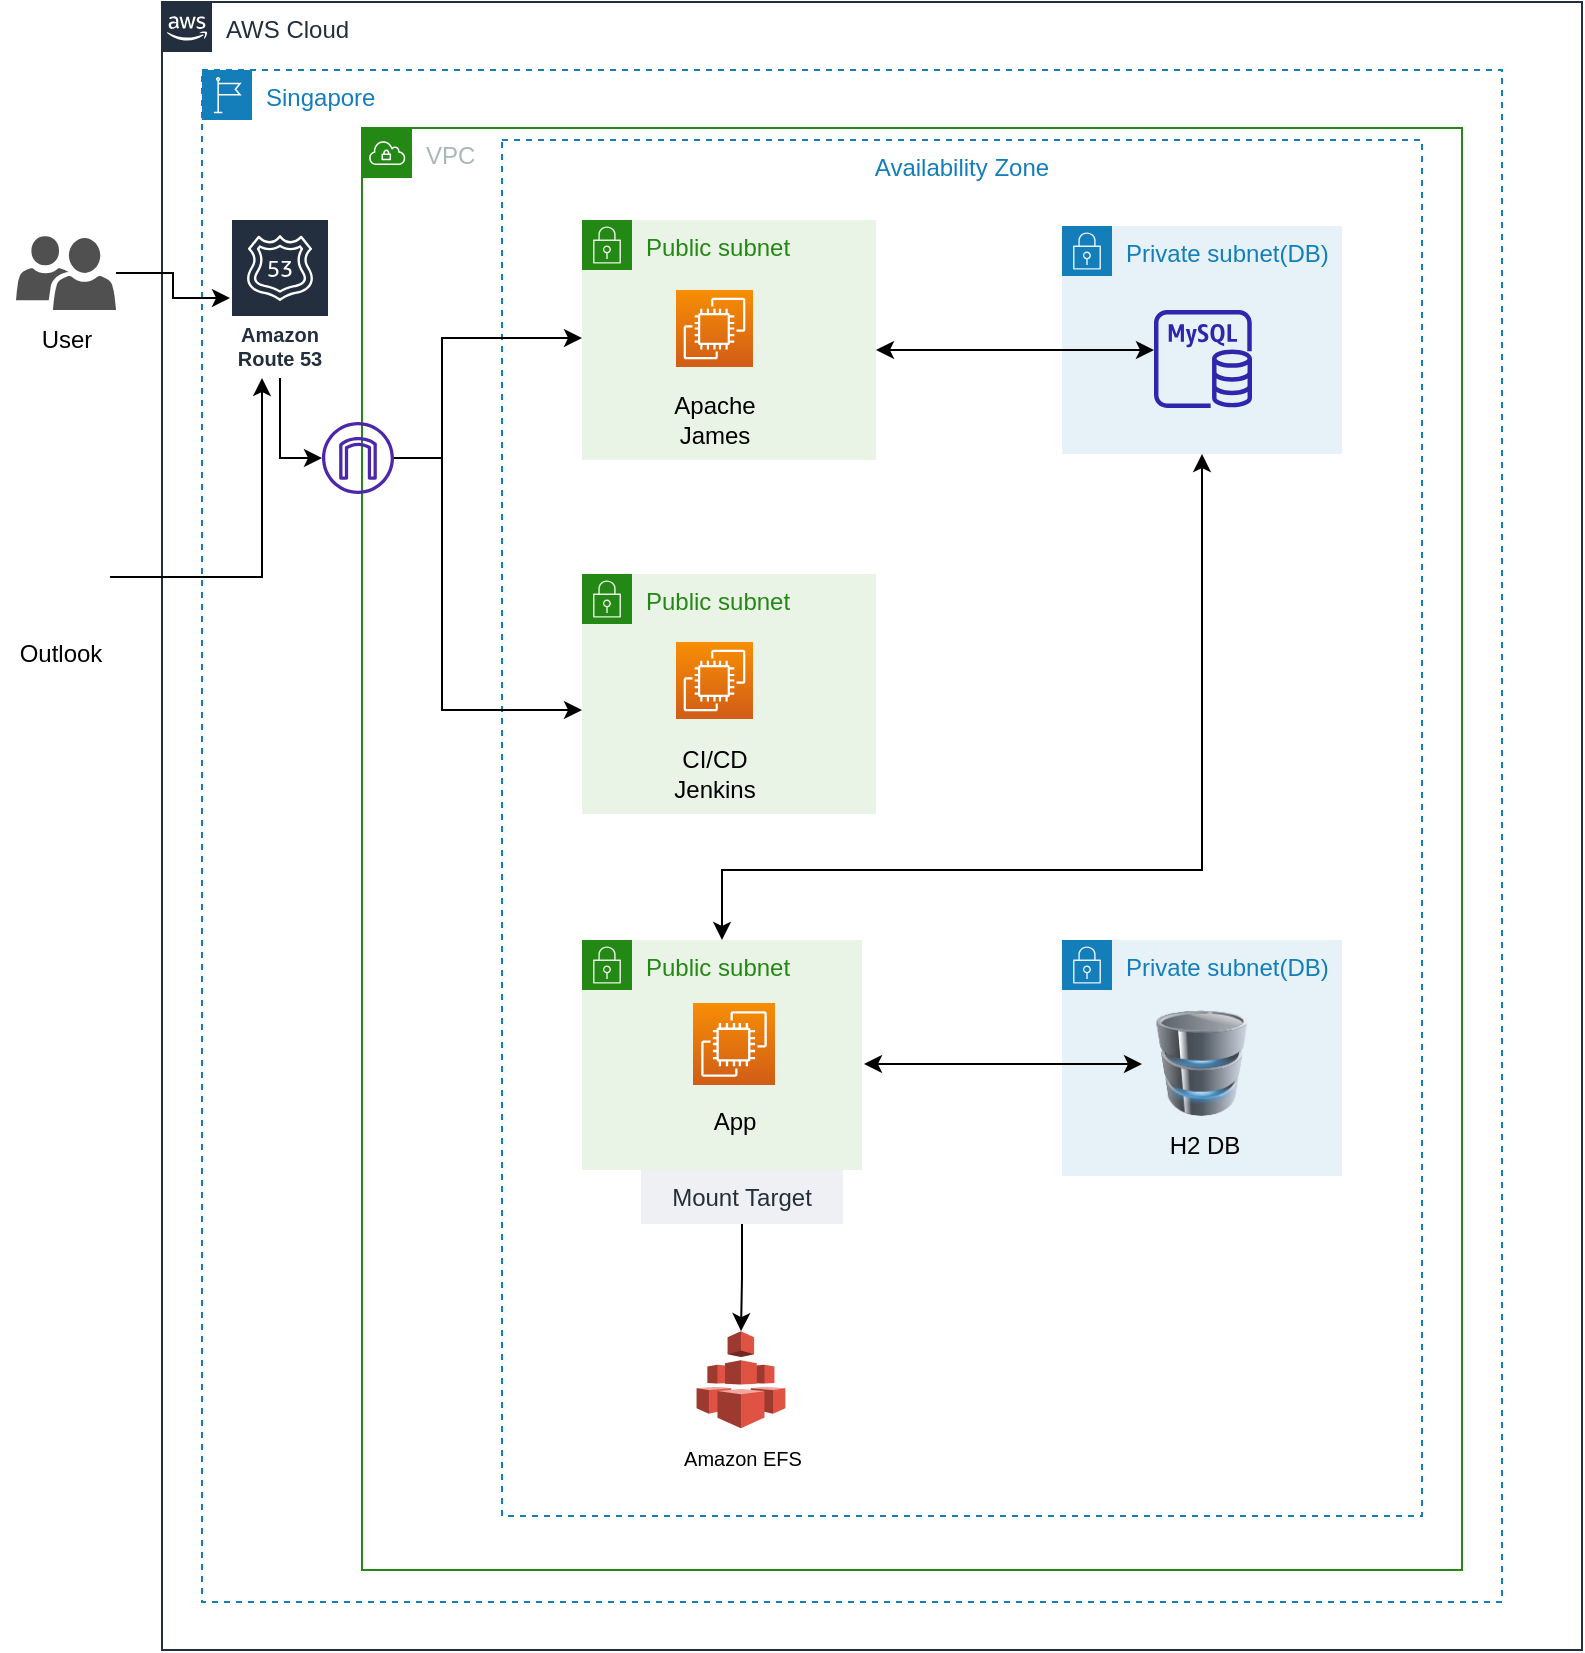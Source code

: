 <mxfile version="20.2.0" type="github">
  <diagram id="Zue_eKCFJt0pqccLzbwO" name="페이지-1">
    <mxGraphModel dx="2376" dy="2389" grid="1" gridSize="10" guides="1" tooltips="1" connect="1" arrows="1" fold="1" page="1" pageScale="1" pageWidth="1169" pageHeight="827" math="0" shadow="0">
      <root>
        <mxCell id="0" />
        <mxCell id="1" parent="0" />
        <mxCell id="9HHPdQ6lVdwMARaH89F9-38" value="AWS Cloud" style="points=[[0,0],[0.25,0],[0.5,0],[0.75,0],[1,0],[1,0.25],[1,0.5],[1,0.75],[1,1],[0.75,1],[0.5,1],[0.25,1],[0,1],[0,0.75],[0,0.5],[0,0.25]];outlineConnect=0;gradientColor=none;html=1;whiteSpace=wrap;fontSize=12;fontStyle=0;container=1;pointerEvents=0;collapsible=0;recursiveResize=0;shape=mxgraph.aws4.group;grIcon=mxgraph.aws4.group_aws_cloud_alt;strokeColor=#232F3E;fillColor=none;verticalAlign=top;align=left;spacingLeft=30;fontColor=#232F3E;dashed=0;" vertex="1" parent="1">
          <mxGeometry x="-1016" y="-1654" width="710" height="824" as="geometry" />
        </mxCell>
        <mxCell id="9HHPdQ6lVdwMARaH89F9-39" value="Singapore" style="points=[[0,0],[0.25,0],[0.5,0],[0.75,0],[1,0],[1,0.25],[1,0.5],[1,0.75],[1,1],[0.75,1],[0.5,1],[0.25,1],[0,1],[0,0.75],[0,0.5],[0,0.25]];outlineConnect=0;gradientColor=none;html=1;whiteSpace=wrap;fontSize=12;fontStyle=0;container=1;pointerEvents=0;collapsible=0;recursiveResize=0;shape=mxgraph.aws4.group;grIcon=mxgraph.aws4.group_region;strokeColor=#147EBA;fillColor=none;verticalAlign=top;align=left;spacingLeft=30;fontColor=#147EBA;dashed=1;" vertex="1" parent="9HHPdQ6lVdwMARaH89F9-38">
          <mxGeometry x="20" y="34" width="650" height="766" as="geometry" />
        </mxCell>
        <mxCell id="9HHPdQ6lVdwMARaH89F9-65" value="VPC" style="points=[[0,0],[0.25,0],[0.5,0],[0.75,0],[1,0],[1,0.25],[1,0.5],[1,0.75],[1,1],[0.75,1],[0.5,1],[0.25,1],[0,1],[0,0.75],[0,0.5],[0,0.25]];outlineConnect=0;gradientColor=none;html=1;whiteSpace=wrap;fontSize=12;fontStyle=0;container=1;pointerEvents=0;collapsible=0;recursiveResize=0;shape=mxgraph.aws4.group;grIcon=mxgraph.aws4.group_vpc;strokeColor=#248814;fillColor=none;verticalAlign=top;align=left;spacingLeft=30;fontColor=#AAB7B8;dashed=0;" vertex="1" parent="9HHPdQ6lVdwMARaH89F9-39">
          <mxGeometry x="80" y="29" width="550" height="721" as="geometry" />
        </mxCell>
        <mxCell id="9HHPdQ6lVdwMARaH89F9-146" value="Availability Zone" style="fillColor=none;strokeColor=#147EBA;dashed=1;verticalAlign=top;fontStyle=0;fontColor=#147EBA;" vertex="1" parent="9HHPdQ6lVdwMARaH89F9-65">
          <mxGeometry x="70" y="6" width="460" height="688" as="geometry" />
        </mxCell>
        <mxCell id="9HHPdQ6lVdwMARaH89F9-69" value="Public subnet" style="points=[[0,0],[0.25,0],[0.5,0],[0.75,0],[1,0],[1,0.25],[1,0.5],[1,0.75],[1,1],[0.75,1],[0.5,1],[0.25,1],[0,1],[0,0.75],[0,0.5],[0,0.25]];outlineConnect=0;gradientColor=none;html=1;whiteSpace=wrap;fontSize=12;fontStyle=0;container=1;pointerEvents=0;collapsible=0;recursiveResize=0;shape=mxgraph.aws4.group;grIcon=mxgraph.aws4.group_security_group;grStroke=0;strokeColor=#248814;fillColor=#E9F3E6;verticalAlign=top;align=left;spacingLeft=30;fontColor=#248814;dashed=0;" vertex="1" parent="9HHPdQ6lVdwMARaH89F9-65">
          <mxGeometry x="110" y="46" width="147" height="120" as="geometry" />
        </mxCell>
        <mxCell id="9HHPdQ6lVdwMARaH89F9-83" value="" style="sketch=0;points=[[0,0,0],[0.25,0,0],[0.5,0,0],[0.75,0,0],[1,0,0],[0,1,0],[0.25,1,0],[0.5,1,0],[0.75,1,0],[1,1,0],[0,0.25,0],[0,0.5,0],[0,0.75,0],[1,0.25,0],[1,0.5,0],[1,0.75,0]];outlineConnect=0;fontColor=#232F3E;gradientColor=#F78E04;gradientDirection=north;fillColor=#D05C17;strokeColor=#ffffff;dashed=0;verticalLabelPosition=bottom;verticalAlign=top;align=center;html=1;fontSize=12;fontStyle=0;aspect=fixed;shape=mxgraph.aws4.resourceIcon;resIcon=mxgraph.aws4.ec2;" vertex="1" parent="9HHPdQ6lVdwMARaH89F9-69">
          <mxGeometry x="47" y="35" width="38.5" height="38.5" as="geometry" />
        </mxCell>
        <mxCell id="9HHPdQ6lVdwMARaH89F9-85" value="Apache&lt;br&gt;James" style="text;html=1;resizable=0;autosize=1;align=center;verticalAlign=middle;points=[];fillColor=none;strokeColor=none;rounded=0;" vertex="1" parent="9HHPdQ6lVdwMARaH89F9-69">
          <mxGeometry x="36.25" y="80" width="60" height="40" as="geometry" />
        </mxCell>
        <mxCell id="9HHPdQ6lVdwMARaH89F9-94" value="Public subnet" style="points=[[0,0],[0.25,0],[0.5,0],[0.75,0],[1,0],[1,0.25],[1,0.5],[1,0.75],[1,1],[0.75,1],[0.5,1],[0.25,1],[0,1],[0,0.75],[0,0.5],[0,0.25]];outlineConnect=0;gradientColor=none;html=1;whiteSpace=wrap;fontSize=12;fontStyle=0;container=1;pointerEvents=0;collapsible=0;recursiveResize=0;shape=mxgraph.aws4.group;grIcon=mxgraph.aws4.group_security_group;grStroke=0;strokeColor=#248814;fillColor=#E9F3E6;verticalAlign=top;align=left;spacingLeft=30;fontColor=#248814;dashed=0;" vertex="1" parent="9HHPdQ6lVdwMARaH89F9-65">
          <mxGeometry x="110" y="406" width="140" height="115" as="geometry" />
        </mxCell>
        <mxCell id="9HHPdQ6lVdwMARaH89F9-100" value="App" style="text;html=1;resizable=0;autosize=1;align=center;verticalAlign=middle;points=[];fillColor=none;strokeColor=none;rounded=0;" vertex="1" parent="9HHPdQ6lVdwMARaH89F9-94">
          <mxGeometry x="56" y="76" width="40" height="30" as="geometry" />
        </mxCell>
        <mxCell id="9HHPdQ6lVdwMARaH89F9-99" value="" style="sketch=0;points=[[0,0,0],[0.25,0,0],[0.5,0,0],[0.75,0,0],[1,0,0],[0,1,0],[0.25,1,0],[0.5,1,0],[0.75,1,0],[1,1,0],[0,0.25,0],[0,0.5,0],[0,0.75,0],[1,0.25,0],[1,0.5,0],[1,0.75,0]];outlineConnect=0;fontColor=#232F3E;gradientColor=#F78E04;gradientDirection=north;fillColor=#D05C17;strokeColor=#ffffff;dashed=0;verticalLabelPosition=bottom;verticalAlign=top;align=center;html=1;fontSize=12;fontStyle=0;aspect=fixed;shape=mxgraph.aws4.resourceIcon;resIcon=mxgraph.aws4.ec2;" vertex="1" parent="9HHPdQ6lVdwMARaH89F9-94">
          <mxGeometry x="55.5" y="31.5" width="41" height="41" as="geometry" />
        </mxCell>
        <mxCell id="9HHPdQ6lVdwMARaH89F9-101" value="Public subnet" style="points=[[0,0],[0.25,0],[0.5,0],[0.75,0],[1,0],[1,0.25],[1,0.5],[1,0.75],[1,1],[0.75,1],[0.5,1],[0.25,1],[0,1],[0,0.75],[0,0.5],[0,0.25]];outlineConnect=0;gradientColor=none;html=1;whiteSpace=wrap;fontSize=12;fontStyle=0;container=1;pointerEvents=0;collapsible=0;recursiveResize=0;shape=mxgraph.aws4.group;grIcon=mxgraph.aws4.group_security_group;grStroke=0;strokeColor=#248814;fillColor=#E9F3E6;verticalAlign=top;align=left;spacingLeft=30;fontColor=#248814;dashed=0;" vertex="1" parent="9HHPdQ6lVdwMARaH89F9-65">
          <mxGeometry x="110" y="223" width="147" height="120" as="geometry" />
        </mxCell>
        <mxCell id="9HHPdQ6lVdwMARaH89F9-102" value="" style="sketch=0;points=[[0,0,0],[0.25,0,0],[0.5,0,0],[0.75,0,0],[1,0,0],[0,1,0],[0.25,1,0],[0.5,1,0],[0.75,1,0],[1,1,0],[0,0.25,0],[0,0.5,0],[0,0.75,0],[1,0.25,0],[1,0.5,0],[1,0.75,0]];outlineConnect=0;fontColor=#232F3E;gradientColor=#F78E04;gradientDirection=north;fillColor=#D05C17;strokeColor=#ffffff;dashed=0;verticalLabelPosition=bottom;verticalAlign=top;align=center;html=1;fontSize=12;fontStyle=0;aspect=fixed;shape=mxgraph.aws4.resourceIcon;resIcon=mxgraph.aws4.ec2;" vertex="1" parent="9HHPdQ6lVdwMARaH89F9-101">
          <mxGeometry x="47" y="34" width="38.5" height="38.5" as="geometry" />
        </mxCell>
        <mxCell id="9HHPdQ6lVdwMARaH89F9-103" value="CI/CD&lt;br&gt;Jenkins" style="text;html=1;resizable=0;autosize=1;align=center;verticalAlign=middle;points=[];fillColor=none;strokeColor=none;rounded=0;" vertex="1" parent="9HHPdQ6lVdwMARaH89F9-101">
          <mxGeometry x="36.25" y="80" width="60" height="40" as="geometry" />
        </mxCell>
        <mxCell id="9HHPdQ6lVdwMARaH89F9-139" style="edgeStyle=orthogonalEdgeStyle;rounded=0;orthogonalLoop=1;jettySize=auto;html=1;" edge="1" parent="9HHPdQ6lVdwMARaH89F9-65" source="9HHPdQ6lVdwMARaH89F9-109" target="9HHPdQ6lVdwMARaH89F9-69">
          <mxGeometry relative="1" as="geometry">
            <Array as="points">
              <mxPoint x="40" y="165" />
              <mxPoint x="40" y="105" />
            </Array>
          </mxGeometry>
        </mxCell>
        <mxCell id="9HHPdQ6lVdwMARaH89F9-147" style="edgeStyle=orthogonalEdgeStyle;rounded=0;orthogonalLoop=1;jettySize=auto;html=1;" edge="1" parent="9HHPdQ6lVdwMARaH89F9-65" source="9HHPdQ6lVdwMARaH89F9-109" target="9HHPdQ6lVdwMARaH89F9-101">
          <mxGeometry relative="1" as="geometry">
            <Array as="points">
              <mxPoint x="40" y="165" />
              <mxPoint x="40" y="291" />
            </Array>
          </mxGeometry>
        </mxCell>
        <mxCell id="9HHPdQ6lVdwMARaH89F9-109" value="" style="sketch=0;outlineConnect=0;fontColor=#232F3E;gradientColor=none;fillColor=#4D27AA;strokeColor=none;dashed=0;verticalLabelPosition=bottom;verticalAlign=top;align=center;html=1;fontSize=12;fontStyle=0;aspect=fixed;pointerEvents=1;shape=mxgraph.aws4.internet_gateway;" vertex="1" parent="9HHPdQ6lVdwMARaH89F9-65">
          <mxGeometry x="-20" y="147" width="36" height="36" as="geometry" />
        </mxCell>
        <mxCell id="9HHPdQ6lVdwMARaH89F9-172" style="edgeStyle=orthogonalEdgeStyle;rounded=0;orthogonalLoop=1;jettySize=auto;html=1;" edge="1" parent="9HHPdQ6lVdwMARaH89F9-65" source="9HHPdQ6lVdwMARaH89F9-64" target="9HHPdQ6lVdwMARaH89F9-169">
          <mxGeometry relative="1" as="geometry" />
        </mxCell>
        <mxCell id="9HHPdQ6lVdwMARaH89F9-64" value="Mount Target" style="fillColor=#EFF0F3;strokeColor=none;dashed=0;verticalAlign=top;fontStyle=0;fontColor=#232F3D;" vertex="1" parent="9HHPdQ6lVdwMARaH89F9-65">
          <mxGeometry x="139.5" y="521" width="101" height="27" as="geometry" />
        </mxCell>
        <mxCell id="9HHPdQ6lVdwMARaH89F9-151" value="Private subnet(DB)" style="points=[[0,0],[0.25,0],[0.5,0],[0.75,0],[1,0],[1,0.25],[1,0.5],[1,0.75],[1,1],[0.75,1],[0.5,1],[0.25,1],[0,1],[0,0.75],[0,0.5],[0,0.25]];outlineConnect=0;gradientColor=none;html=1;whiteSpace=wrap;fontSize=12;fontStyle=0;container=1;pointerEvents=0;collapsible=0;recursiveResize=0;shape=mxgraph.aws4.group;grIcon=mxgraph.aws4.group_security_group;grStroke=0;strokeColor=#147EBA;fillColor=#E6F2F8;verticalAlign=top;align=left;spacingLeft=30;fontColor=#147EBA;dashed=0;" vertex="1" parent="9HHPdQ6lVdwMARaH89F9-65">
          <mxGeometry x="350" y="406" width="140" height="118" as="geometry" />
        </mxCell>
        <mxCell id="9HHPdQ6lVdwMARaH89F9-159" value="" style="image;html=1;image=img/lib/clip_art/computers/Database_128x128.png" vertex="1" parent="9HHPdQ6lVdwMARaH89F9-151">
          <mxGeometry x="45" y="35" width="50" height="53" as="geometry" />
        </mxCell>
        <mxCell id="9HHPdQ6lVdwMARaH89F9-161" value="H2 DB" style="text;html=1;align=center;verticalAlign=middle;resizable=0;points=[];autosize=1;strokeColor=none;fillColor=none;" vertex="1" parent="9HHPdQ6lVdwMARaH89F9-151">
          <mxGeometry x="40.5" y="88" width="60" height="30" as="geometry" />
        </mxCell>
        <mxCell id="9HHPdQ6lVdwMARaH89F9-168" value="" style="group" vertex="1" connectable="0" parent="9HHPdQ6lVdwMARaH89F9-65">
          <mxGeometry x="149.5" y="602" width="71" height="74" as="geometry" />
        </mxCell>
        <mxCell id="9HHPdQ6lVdwMARaH89F9-170" value="Amazon EFS" style="text;html=1;align=center;verticalAlign=middle;resizable=0;points=[];autosize=1;strokeColor=none;fillColor=none;fontSize=10;" vertex="1" parent="9HHPdQ6lVdwMARaH89F9-168">
          <mxGeometry y="48.186" width="80" height="30" as="geometry" />
        </mxCell>
        <mxCell id="9HHPdQ6lVdwMARaH89F9-169" value="" style="outlineConnect=0;dashed=0;verticalLabelPosition=bottom;verticalAlign=top;align=center;html=1;shape=mxgraph.aws3.efs;fillColor=#E05243;gradientColor=none;" vertex="1" parent="9HHPdQ6lVdwMARaH89F9-168">
          <mxGeometry x="17.81" y="-0.43" width="44.375" height="48.616" as="geometry" />
        </mxCell>
        <mxCell id="9HHPdQ6lVdwMARaH89F9-174" style="edgeStyle=orthogonalEdgeStyle;rounded=0;orthogonalLoop=1;jettySize=auto;html=1;startArrow=classic;startFill=1;" edge="1" parent="9HHPdQ6lVdwMARaH89F9-65">
          <mxGeometry relative="1" as="geometry">
            <mxPoint x="251" y="468" as="sourcePoint" />
            <mxPoint x="390" y="468" as="targetPoint" />
            <Array as="points">
              <mxPoint x="326" y="468" />
              <mxPoint x="326" y="468" />
            </Array>
          </mxGeometry>
        </mxCell>
        <mxCell id="9HHPdQ6lVdwMARaH89F9-178" style="edgeStyle=orthogonalEdgeStyle;rounded=0;orthogonalLoop=1;jettySize=auto;html=1;startArrow=classic;startFill=1;" edge="1" parent="9HHPdQ6lVdwMARaH89F9-65" source="9HHPdQ6lVdwMARaH89F9-175" target="9HHPdQ6lVdwMARaH89F9-94">
          <mxGeometry relative="1" as="geometry">
            <Array as="points">
              <mxPoint x="420" y="371" />
              <mxPoint x="180" y="371" />
            </Array>
          </mxGeometry>
        </mxCell>
        <mxCell id="9HHPdQ6lVdwMARaH89F9-175" value="Private subnet(DB)" style="points=[[0,0],[0.25,0],[0.5,0],[0.75,0],[1,0],[1,0.25],[1,0.5],[1,0.75],[1,1],[0.75,1],[0.5,1],[0.25,1],[0,1],[0,0.75],[0,0.5],[0,0.25]];outlineConnect=0;gradientColor=none;html=1;whiteSpace=wrap;fontSize=12;fontStyle=0;container=1;pointerEvents=0;collapsible=0;recursiveResize=0;shape=mxgraph.aws4.group;grIcon=mxgraph.aws4.group_security_group;grStroke=0;strokeColor=#147EBA;fillColor=#E6F2F8;verticalAlign=top;align=left;spacingLeft=30;fontColor=#147EBA;dashed=0;" vertex="1" parent="9HHPdQ6lVdwMARaH89F9-65">
          <mxGeometry x="350" y="49" width="140" height="114" as="geometry" />
        </mxCell>
        <mxCell id="9HHPdQ6lVdwMARaH89F9-176" value="" style="sketch=0;outlineConnect=0;fontColor=#232F3E;gradientColor=none;fillColor=#2E27AD;strokeColor=none;dashed=0;verticalLabelPosition=bottom;verticalAlign=top;align=center;html=1;fontSize=12;fontStyle=0;aspect=fixed;pointerEvents=1;shape=mxgraph.aws4.rds_mysql_instance;" vertex="1" parent="9HHPdQ6lVdwMARaH89F9-65">
          <mxGeometry x="396" y="91" width="49" height="49" as="geometry" />
        </mxCell>
        <mxCell id="9HHPdQ6lVdwMARaH89F9-177" style="edgeStyle=orthogonalEdgeStyle;rounded=0;orthogonalLoop=1;jettySize=auto;html=1;startArrow=classic;startFill=1;" edge="1" parent="9HHPdQ6lVdwMARaH89F9-65" source="9HHPdQ6lVdwMARaH89F9-69" target="9HHPdQ6lVdwMARaH89F9-176">
          <mxGeometry relative="1" as="geometry">
            <Array as="points">
              <mxPoint x="280" y="111" />
              <mxPoint x="280" y="111" />
            </Array>
          </mxGeometry>
        </mxCell>
        <mxCell id="9HHPdQ6lVdwMARaH89F9-110" style="edgeStyle=orthogonalEdgeStyle;rounded=0;orthogonalLoop=1;jettySize=auto;html=1;" edge="1" parent="9HHPdQ6lVdwMARaH89F9-39" source="9HHPdQ6lVdwMARaH89F9-75" target="9HHPdQ6lVdwMARaH89F9-109">
          <mxGeometry relative="1" as="geometry">
            <Array as="points">
              <mxPoint x="39" y="194" />
            </Array>
          </mxGeometry>
        </mxCell>
        <mxCell id="9HHPdQ6lVdwMARaH89F9-75" value="Amazon Route 53" style="sketch=0;outlineConnect=0;fontColor=#232F3E;gradientColor=none;strokeColor=#ffffff;fillColor=#232F3E;dashed=0;verticalLabelPosition=middle;verticalAlign=bottom;align=center;html=1;whiteSpace=wrap;fontSize=10;fontStyle=1;spacing=3;shape=mxgraph.aws4.productIcon;prIcon=mxgraph.aws4.route_53;" vertex="1" parent="9HHPdQ6lVdwMARaH89F9-39">
          <mxGeometry x="14" y="74" width="50" height="80" as="geometry" />
        </mxCell>
        <mxCell id="9HHPdQ6lVdwMARaH89F9-81" style="edgeStyle=orthogonalEdgeStyle;rounded=0;orthogonalLoop=1;jettySize=auto;html=1;" edge="1" parent="1" source="9HHPdQ6lVdwMARaH89F9-77" target="9HHPdQ6lVdwMARaH89F9-75">
          <mxGeometry relative="1" as="geometry" />
        </mxCell>
        <mxCell id="9HHPdQ6lVdwMARaH89F9-77" value="" style="sketch=0;pointerEvents=1;shadow=0;dashed=0;html=1;strokeColor=none;labelPosition=center;verticalLabelPosition=bottom;verticalAlign=top;align=center;fillColor=#505050;shape=mxgraph.mscae.intune.user_group" vertex="1" parent="1">
          <mxGeometry x="-1089" y="-1537" width="50" height="37" as="geometry" />
        </mxCell>
        <mxCell id="9HHPdQ6lVdwMARaH89F9-163" value="User" style="text;html=1;align=center;verticalAlign=middle;resizable=0;points=[];autosize=1;strokeColor=none;fillColor=none;" vertex="1" parent="1">
          <mxGeometry x="-1089" y="-1500" width="50" height="30" as="geometry" />
        </mxCell>
        <mxCell id="9HHPdQ6lVdwMARaH89F9-165" style="edgeStyle=orthogonalEdgeStyle;rounded=0;orthogonalLoop=1;jettySize=auto;html=1;" edge="1" parent="1" source="9HHPdQ6lVdwMARaH89F9-164" target="9HHPdQ6lVdwMARaH89F9-75">
          <mxGeometry relative="1" as="geometry">
            <Array as="points">
              <mxPoint x="-966" y="-1366" />
            </Array>
          </mxGeometry>
        </mxCell>
        <mxCell id="9HHPdQ6lVdwMARaH89F9-164" value="" style="shape=image;html=1;verticalAlign=top;verticalLabelPosition=bottom;labelBackgroundColor=#ffffff;imageAspect=0;aspect=fixed;image=https://cdn3.iconfinder.com/data/icons/capsocial-round/500/Outlook-128.png" vertex="1" parent="1">
          <mxGeometry x="-1089" y="-1390" width="47" height="47" as="geometry" />
        </mxCell>
        <mxCell id="9HHPdQ6lVdwMARaH89F9-166" value="Outlook" style="text;html=1;align=center;verticalAlign=middle;resizable=0;points=[];autosize=1;strokeColor=none;fillColor=none;" vertex="1" parent="1">
          <mxGeometry x="-1097" y="-1343" width="60" height="30" as="geometry" />
        </mxCell>
      </root>
    </mxGraphModel>
  </diagram>
</mxfile>
